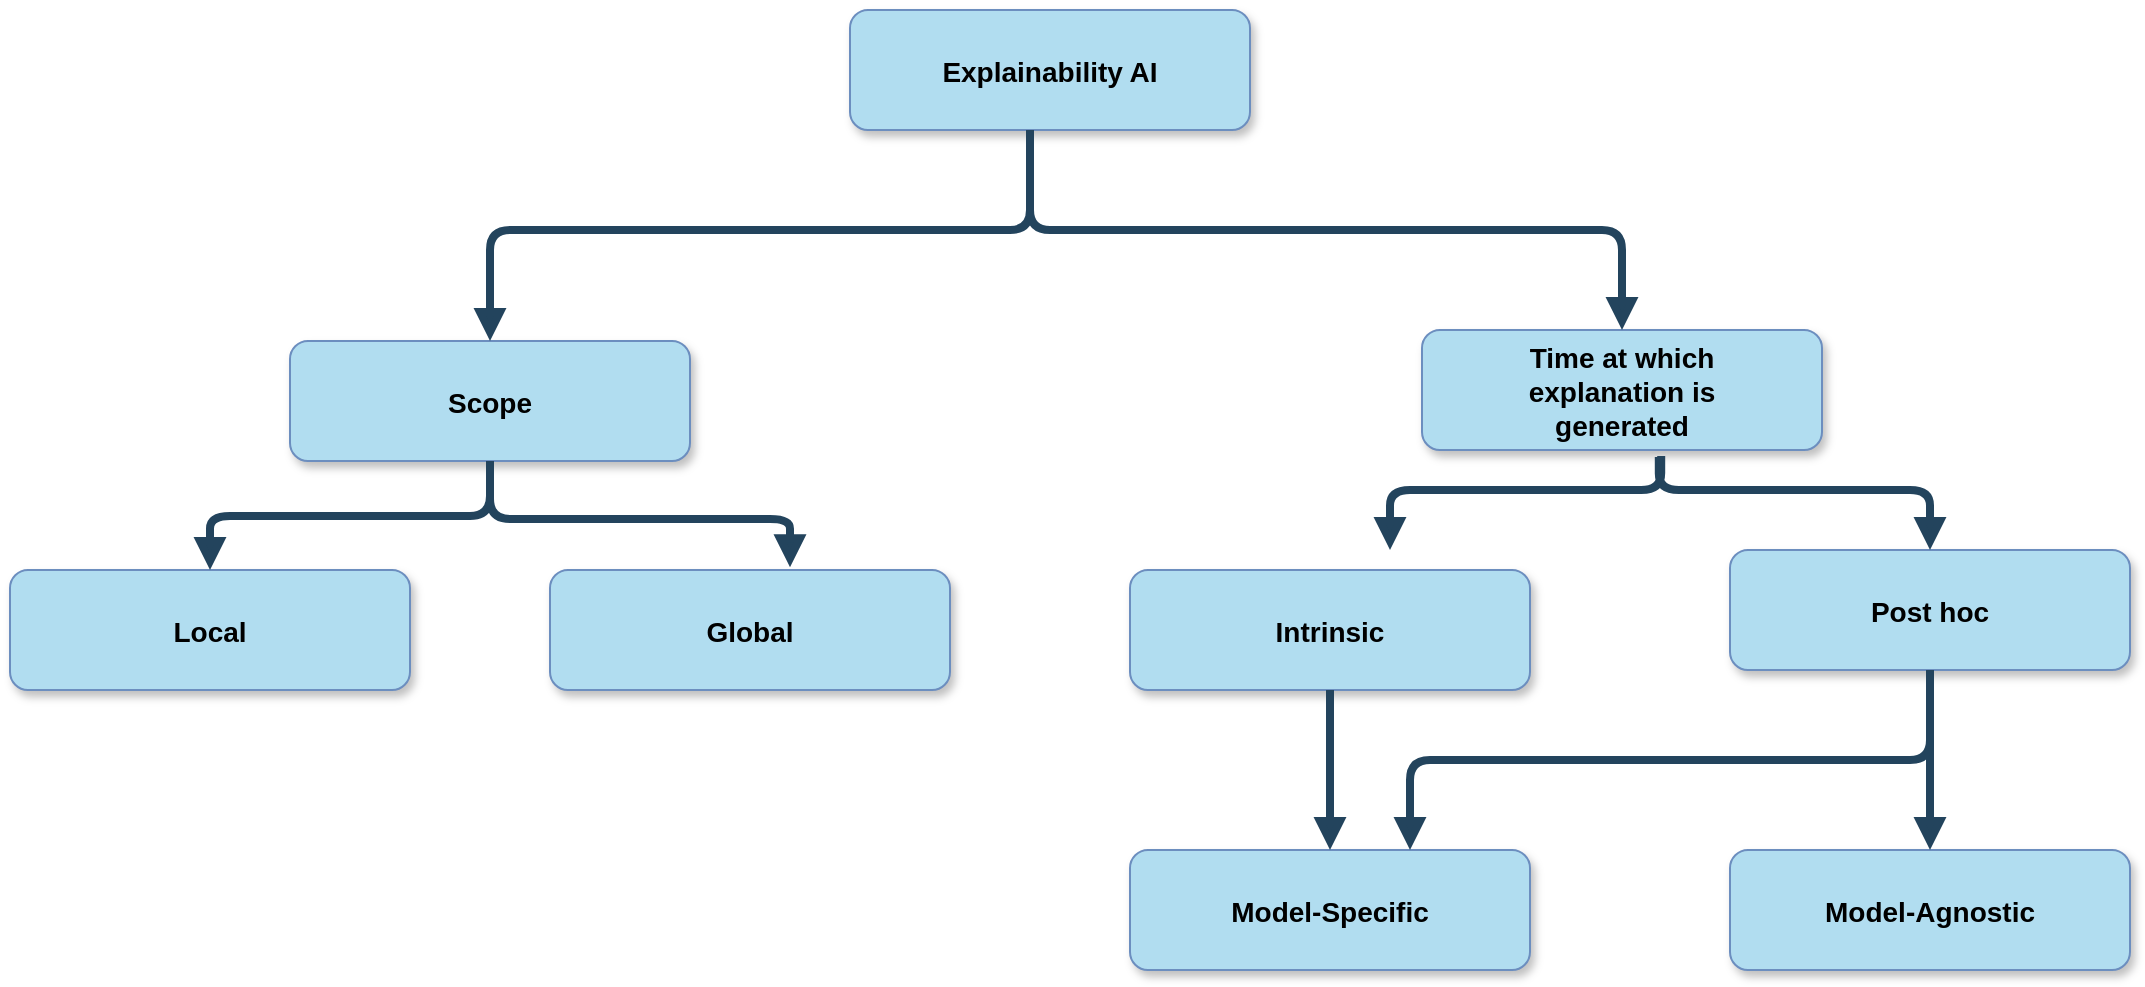 <mxfile version="20.8.17" type="device"><diagram name="Page-1" id="97916047-d0de-89f5-080d-49f4d83e522f"><mxGraphModel dx="1434" dy="756" grid="1" gridSize="10" guides="1" tooltips="1" connect="1" arrows="1" fold="1" page="1" pageScale="1.5" pageWidth="1169" pageHeight="827" background="none" math="0" shadow="0"><root><mxCell id="0"/><mxCell id="1" parent="0"/><mxCell id="2" value="Explainability AI" style="rounded=1;shadow=1;fontStyle=1;fontSize=14;fillColor=#B1DDF0;strokeColor=#6c8ebf;" parent="1" vertex="1"><mxGeometry x="680" y="250" width="200" height="60" as="geometry"/></mxCell><mxCell id="4" value="Scope" style="rounded=1;shadow=1;fontStyle=1;fontSize=14;fillColor=#B1DDF0;strokeColor=#6c8ebf;" parent="1" vertex="1"><mxGeometry x="400" y="415.5" width="200" height="60" as="geometry"/></mxCell><mxCell id="6" value="Time at which&#10;explanation is &#10;generated" style="rounded=1;shadow=1;fontStyle=1;fontSize=14;fillColor=#B1DDF0;strokeColor=#6c8ebf;" parent="1" vertex="1"><mxGeometry x="966" y="410" width="200" height="60" as="geometry"/></mxCell><mxCell id="8" value="Local" style="rounded=1;shadow=1;fontStyle=1;fontSize=14;fillColor=#B1DDF0;strokeColor=#6c8ebf;" parent="1" vertex="1"><mxGeometry x="260" y="530" width="200" height="60" as="geometry"/></mxCell><mxCell id="18" value="Intrinsic" style="rounded=1;shadow=1;fontStyle=1;fontSize=14;fillColor=#B1DDF0;strokeColor=#6c8ebf;" parent="1" vertex="1"><mxGeometry x="820" y="530" width="200" height="60" as="geometry"/></mxCell><mxCell id="19" value="Model-Specific" style="rounded=1;shadow=1;fontStyle=1;fontSize=14;fillColor=#B1DDF0;strokeColor=#6c8ebf;" parent="1" vertex="1"><mxGeometry x="820" y="670" width="200" height="60" as="geometry"/></mxCell><mxCell id="20" value="Model-Agnostic" style="rounded=1;shadow=1;fontStyle=1;fontSize=14;fillColor=#B1DDF0;strokeColor=#6c8ebf;" parent="1" vertex="1"><mxGeometry x="1120" y="670" width="200" height="60" as="geometry"/></mxCell><mxCell id="31" value="" style="edgeStyle=elbowEdgeStyle;elbow=vertical;strokeWidth=4;endArrow=block;endFill=1;fontStyle=1;strokeColor=#23445D;" parent="1" target="4" edge="1"><mxGeometry x="22" y="165.5" width="100" height="100" as="geometry"><mxPoint x="770" y="320" as="sourcePoint"/><mxPoint x="122" y="165.5" as="targetPoint"/><Array as="points"><mxPoint x="730" y="360"/></Array></mxGeometry></mxCell><mxCell id="32" value="" style="edgeStyle=elbowEdgeStyle;elbow=vertical;strokeWidth=4;endArrow=block;endFill=1;fontStyle=1;strokeColor=#23445D;" parent="1" target="6" edge="1"><mxGeometry x="22" y="165.5" width="100" height="100" as="geometry"><mxPoint x="770" y="310" as="sourcePoint"/><mxPoint x="122" y="165.5" as="targetPoint"/><Array as="points"><mxPoint x="900" y="360"/><mxPoint x="870" y="360"/><mxPoint x="860" y="360"/></Array></mxGeometry></mxCell><mxCell id="46" value="" style="edgeStyle=elbowEdgeStyle;elbow=vertical;strokeWidth=4;endArrow=block;endFill=1;fontStyle=1;strokeColor=#23445D;" parent="1" source="18" target="19" edge="1"><mxGeometry x="72" y="165.5" width="100" height="100" as="geometry"><mxPoint x="72" y="265.5" as="sourcePoint"/><mxPoint x="172" y="165.5" as="targetPoint"/></mxGeometry></mxCell><mxCell id="47" value="" style="edgeStyle=elbowEdgeStyle;elbow=vertical;strokeWidth=4;endArrow=block;endFill=1;fontStyle=1;strokeColor=#23445D;exitX=0.5;exitY=1;exitDx=0;exitDy=0;" parent="1" source="UuHG6b2DMIAPUVSGDpl8-51" target="20" edge="1"><mxGeometry x="72" y="175.5" width="100" height="100" as="geometry"><mxPoint x="72" y="275.5" as="sourcePoint"/><mxPoint x="172" y="175.5" as="targetPoint"/></mxGeometry></mxCell><mxCell id="KeTFOY5anS-oALDPDa9I-57" value="" style="edgeStyle=elbowEdgeStyle;elbow=vertical;strokeWidth=4;endArrow=block;endFill=1;fontStyle=1;strokeColor=#23445D;entryX=0.5;entryY=0;entryDx=0;entryDy=0;exitX=0.5;exitY=1;exitDx=0;exitDy=0;" parent="1" source="4" target="8" edge="1"><mxGeometry x="-210.5" y="410" width="100" height="100" as="geometry"><mxPoint x="539.5" y="510" as="sourcePoint"/><mxPoint x="540" y="560" as="targetPoint"/></mxGeometry></mxCell><mxCell id="KeTFOY5anS-oALDPDa9I-59" value="" style="edgeStyle=elbowEdgeStyle;elbow=vertical;strokeWidth=4;endArrow=block;endFill=1;fontStyle=1;strokeColor=#23445D;exitX=0.598;exitY=1.05;exitDx=0;exitDy=0;exitPerimeter=0;" parent="1" source="6" edge="1"><mxGeometry x="159.5" y="415.5" width="100" height="100" as="geometry"><mxPoint x="1080" y="480" as="sourcePoint"/><mxPoint x="950" y="520" as="targetPoint"/><Array as="points"><mxPoint x="1070" y="490"/></Array></mxGeometry></mxCell><mxCell id="UuHG6b2DMIAPUVSGDpl8-49" value="" style="edgeStyle=elbowEdgeStyle;elbow=vertical;strokeWidth=4;endArrow=block;endFill=1;fontStyle=1;strokeColor=#23445D;entryX=0.6;entryY=-0.023;entryDx=0;entryDy=0;entryPerimeter=0;" parent="1" target="UuHG6b2DMIAPUVSGDpl8-50" edge="1"><mxGeometry x="-50.5" y="430" width="100" height="100" as="geometry"><mxPoint x="500" y="480" as="sourcePoint"/><mxPoint x="630" y="590" as="targetPoint"/><Array as="points"/></mxGeometry></mxCell><mxCell id="UuHG6b2DMIAPUVSGDpl8-50" value="Global" style="rounded=1;shadow=1;fontStyle=1;fontSize=14;fillColor=#B1DDF0;strokeColor=#6c8ebf;" parent="1" vertex="1"><mxGeometry x="530" y="530" width="200" height="60" as="geometry"/></mxCell><mxCell id="UuHG6b2DMIAPUVSGDpl8-51" value="Post hoc" style="rounded=1;shadow=1;fontStyle=1;fontSize=14;fillColor=#B1DDF0;strokeColor=#6c8ebf;" parent="1" vertex="1"><mxGeometry x="1120" y="520" width="200" height="60" as="geometry"/></mxCell><mxCell id="UuHG6b2DMIAPUVSGDpl8-52" value="" style="edgeStyle=elbowEdgeStyle;elbow=vertical;strokeWidth=4;endArrow=block;endFill=1;fontStyle=1;strokeColor=#23445D;exitX=0.592;exitY=1.058;exitDx=0;exitDy=0;exitPerimeter=0;entryX=0.5;entryY=0;entryDx=0;entryDy=0;" parent="1" source="6" target="UuHG6b2DMIAPUVSGDpl8-51" edge="1"><mxGeometry x="419.5" y="395.5" width="100" height="100" as="geometry"><mxPoint x="1169.5" y="495.5" as="sourcePoint"/><mxPoint x="1170" y="550" as="targetPoint"/><Array as="points"><mxPoint x="1220" y="490"/><mxPoint x="1180" y="500"/><mxPoint x="1150" y="490"/><mxPoint x="970" y="520"/></Array></mxGeometry></mxCell><mxCell id="UuHG6b2DMIAPUVSGDpl8-58" value="" style="edgeStyle=elbowEdgeStyle;elbow=vertical;strokeWidth=4;endArrow=block;endFill=1;fontStyle=1;strokeColor=#23445D;" parent="1" edge="1"><mxGeometry x="372" y="155.5" width="100" height="100" as="geometry"><mxPoint x="1220" y="580" as="sourcePoint"/><mxPoint x="960" y="670" as="targetPoint"/></mxGeometry></mxCell></root></mxGraphModel></diagram></mxfile>